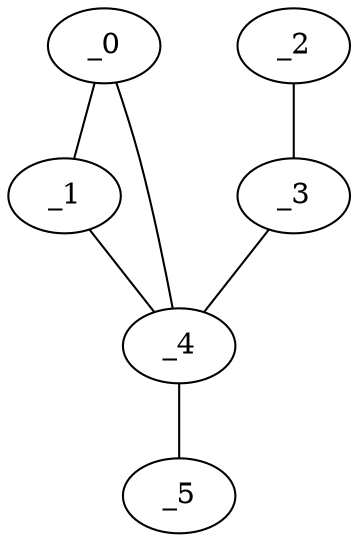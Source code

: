 graph WP1_0127 {
	_0	 [x="0.25429",
		y="3.13608"];
	_1	 [x="1.92618",
		y="0.768117"];
	_0 -- _1;
	_4	 [x="1.5",
		y="1.98"];
	_0 -- _4;
	_1 -- _4;
	_2	 [x="2.5019",
		y="2.9394"];
	_3	 [x="2.54273",
		y="0.429642"];
	_2 -- _3;
	_3 -- _4;
	_5	 [x="1.36516",
		y="0.251061"];
	_4 -- _5;
}
